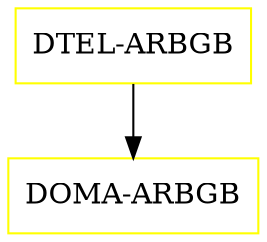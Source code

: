 digraph G {
  "DTEL-ARBGB" [shape=box,color=yellow];
  "DOMA-ARBGB" [shape=box,color=yellow,URL="./DOMA_ARBGB.html"];
  "DTEL-ARBGB" -> "DOMA-ARBGB";
}
